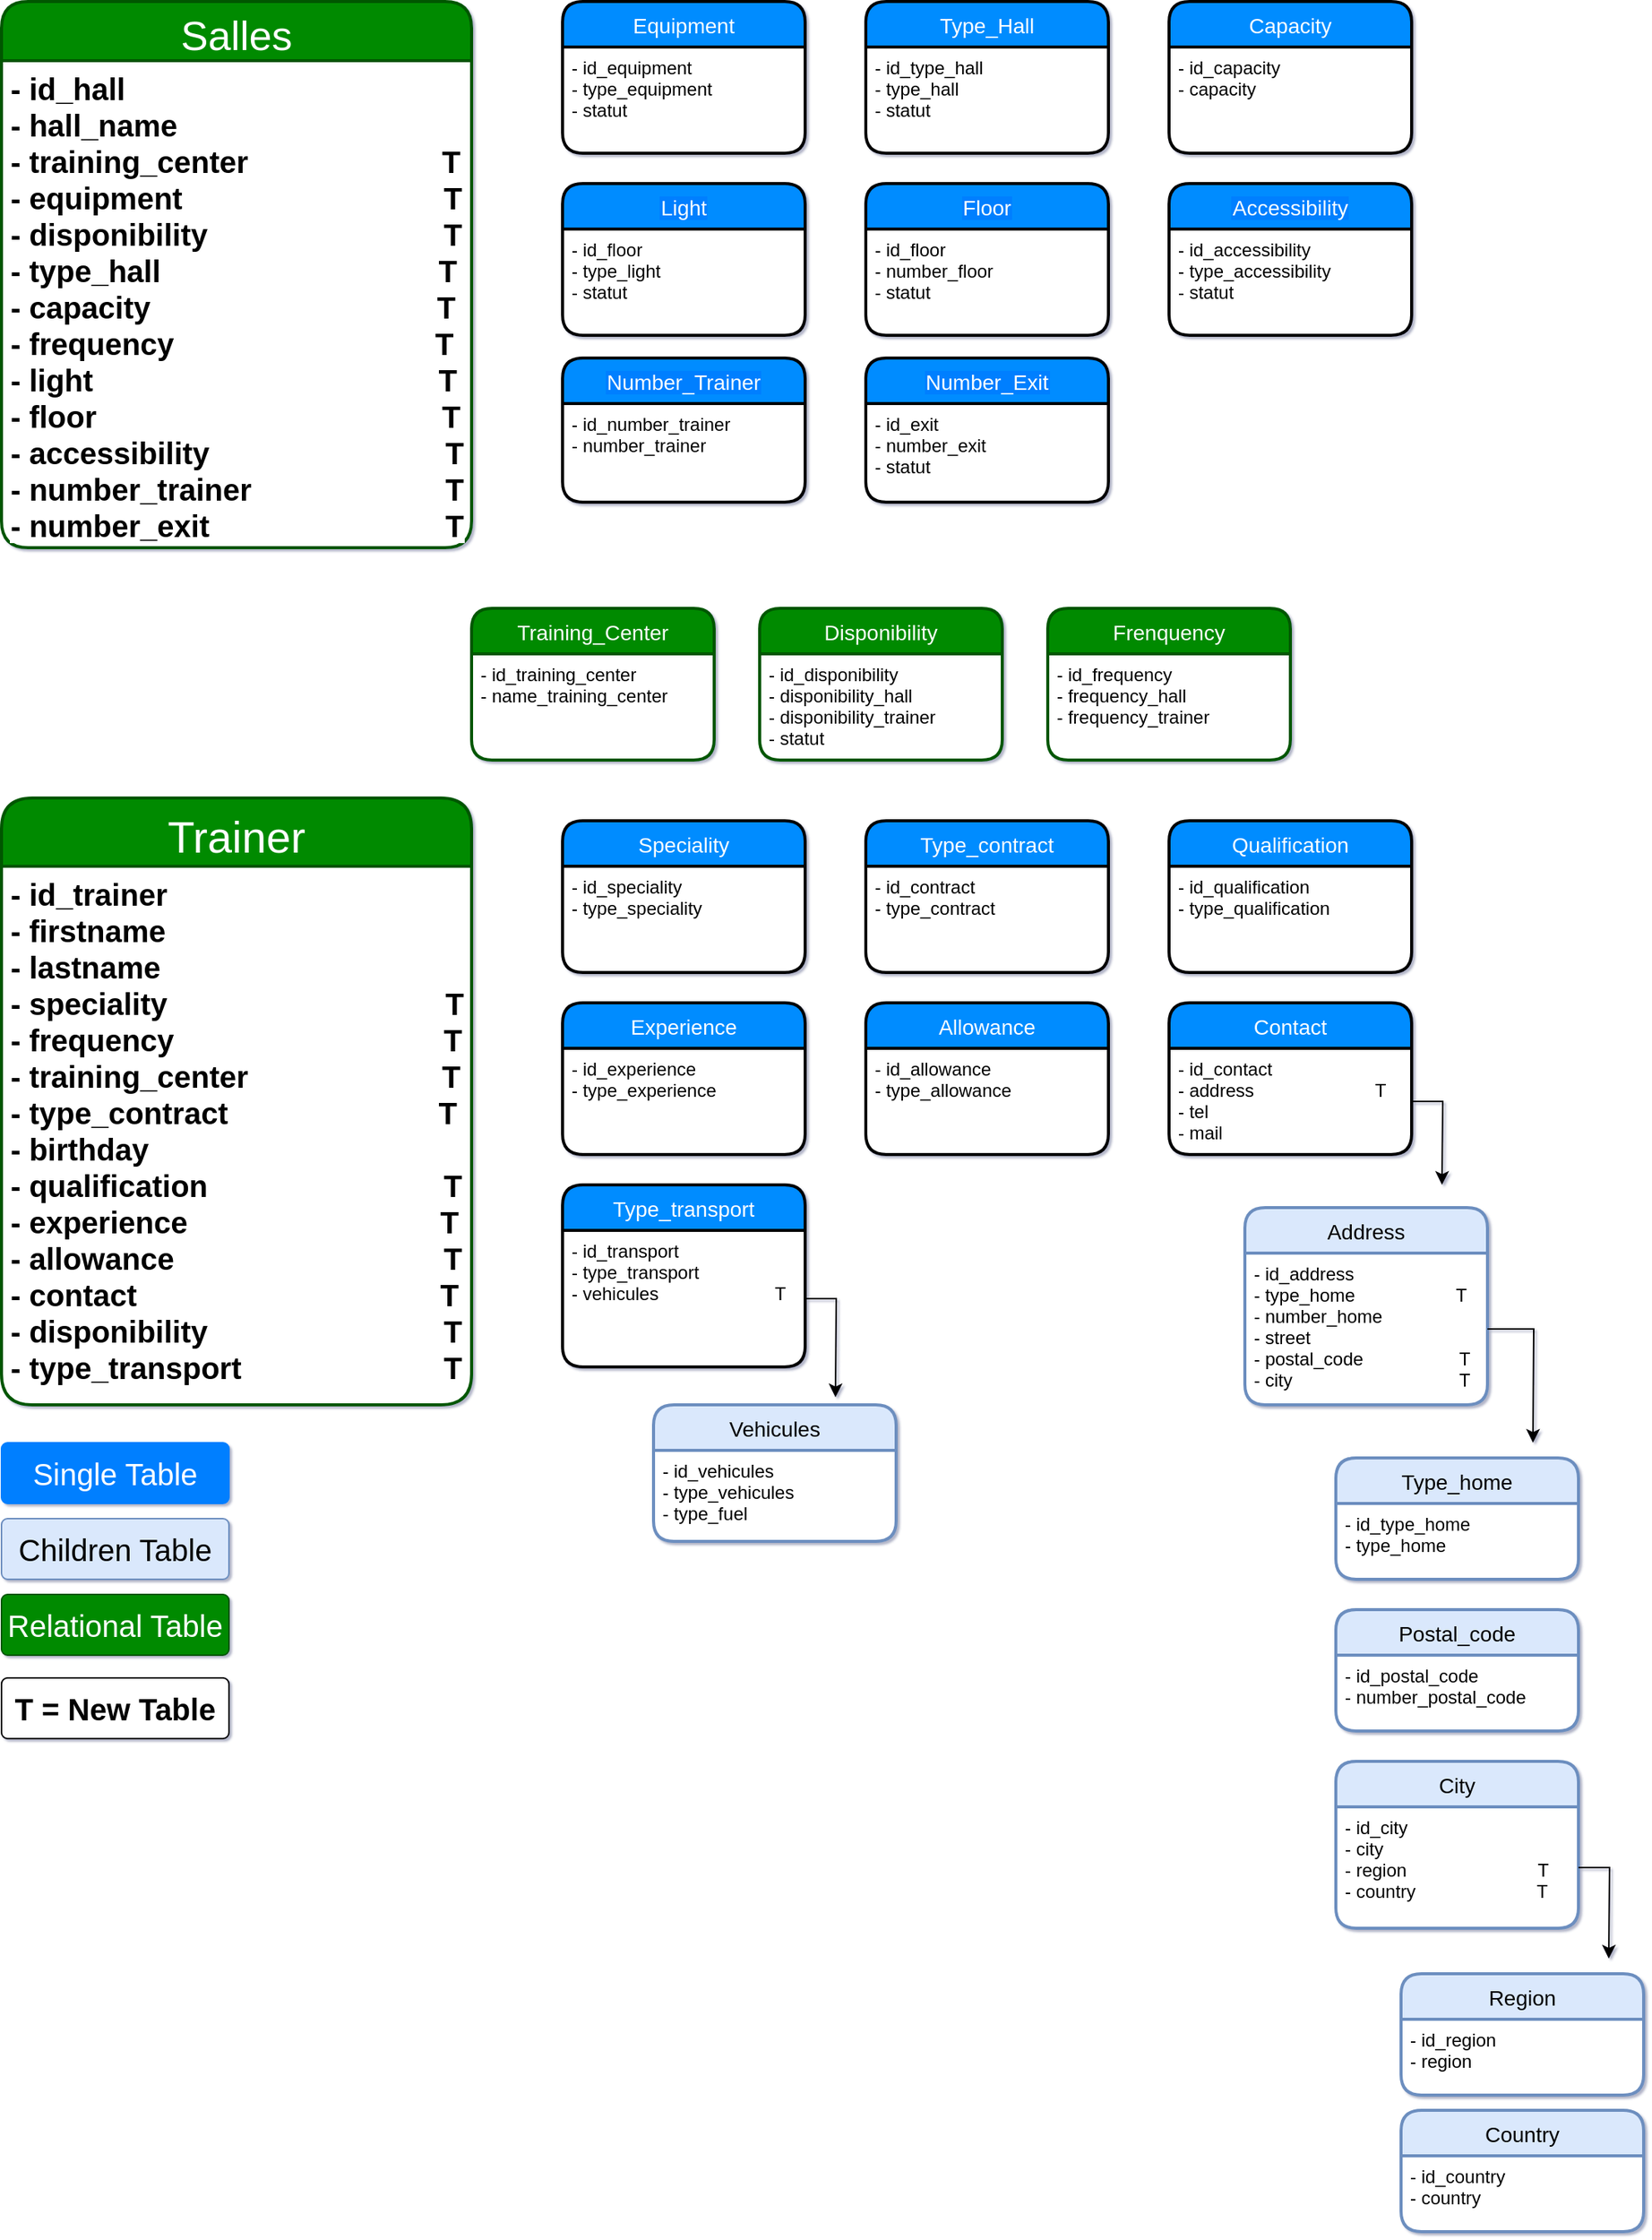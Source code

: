 <mxfile version="12.5.1" type="google"><diagram id="IBwILiJ7QfZoX7R4693a" name="Page-1"><mxGraphModel dx="2012" dy="662" grid="1" gridSize="10" guides="1" tooltips="1" connect="1" arrows="1" fold="1" page="1" pageScale="1" pageWidth="827" pageHeight="1169" background="none" math="0" shadow="1"><root><mxCell id="0"/><mxCell id="1" parent="0"/><mxCell id="YUIyGkc9Wq_9qxsCrZ6D-1" value="Salles" style="swimlane;childLayout=stackLayout;horizontal=1;startSize=39;horizontalStack=0;fillColor=#008a00;fontColor=#ffffff;rounded=1;fontSize=27;fontStyle=0;strokeWidth=2;resizeParent=0;resizeLast=1;shadow=0;dashed=0;align=center;strokeColor=#005700;swimlaneFillColor=#ffffff;" vertex="1" parent="1"><mxGeometry x="-590" y="20" width="310" height="360" as="geometry"><mxRectangle x="160" y="10" width="107" height="40" as="alternateBounds"/></mxGeometry></mxCell><mxCell id="YUIyGkc9Wq_9qxsCrZ6D-2" value="- id_hall&#10;- hall_name&#10;- training_center                       T&#10;- equipment                               T&#10;- disponibility                            T&#10;- type_hall                                 T&#10;- capacity                                  T &#10;- frequency                               T &#10;- light                                         T&#10;- floor                                         T&#10;- accessibility                            T&#10;- number_trainer                       T&#10;- number_exit                            T" style="align=left;strokeColor=none;fillColor=none;spacingLeft=4;fontSize=20;verticalAlign=top;resizable=0;rotatable=0;part=1;labelBackgroundColor=#ffffff;fontStyle=1" vertex="1" parent="YUIyGkc9Wq_9qxsCrZ6D-1"><mxGeometry y="39" width="310" height="321" as="geometry"/></mxCell><mxCell id="YUIyGkc9Wq_9qxsCrZ6D-6" value="Training_Center" style="swimlane;childLayout=stackLayout;horizontal=1;startSize=30;horizontalStack=0;fillColor=#008a00;fontColor=#ffffff;rounded=1;fontSize=14;fontStyle=0;strokeWidth=2;resizeParent=0;resizeLast=1;shadow=0;dashed=0;align=center;swimlaneFillColor=#ffffff;strokeColor=#005700;" vertex="1" parent="1"><mxGeometry x="-280" y="420" width="160" height="100" as="geometry"><mxRectangle x="30" y="520" width="130" height="30" as="alternateBounds"/></mxGeometry></mxCell><mxCell id="YUIyGkc9Wq_9qxsCrZ6D-7" value="- id_training_center&#10;- name_training_center&#10;" style="align=left;strokeColor=none;fillColor=none;spacingLeft=4;fontSize=12;verticalAlign=top;resizable=0;rotatable=0;part=1;" vertex="1" parent="YUIyGkc9Wq_9qxsCrZ6D-6"><mxGeometry y="30" width="160" height="70" as="geometry"/></mxCell><mxCell id="YUIyGkc9Wq_9qxsCrZ6D-13" value="Type_Hall" style="swimlane;childLayout=stackLayout;horizontal=1;startSize=30;horizontalStack=0;fillColor=#008cff;fontColor=#FFFFFF;rounded=1;fontSize=14;fontStyle=0;strokeWidth=2;resizeParent=0;resizeLast=1;shadow=0;dashed=0;align=center;swimlaneFillColor=#ffffff;" vertex="1" parent="1"><mxGeometry x="-20" y="20" width="160" height="100" as="geometry"><mxRectangle x="390" y="520" width="90" height="30" as="alternateBounds"/></mxGeometry></mxCell><mxCell id="YUIyGkc9Wq_9qxsCrZ6D-14" value="- id_type_hall&#10;- type_hall&#10;- statut                             " style="align=left;strokeColor=none;fillColor=none;spacingLeft=4;fontSize=12;verticalAlign=top;resizable=0;rotatable=0;part=1;" vertex="1" parent="YUIyGkc9Wq_9qxsCrZ6D-13"><mxGeometry y="30" width="160" height="70" as="geometry"/></mxCell><mxCell id="YUIyGkc9Wq_9qxsCrZ6D-16" value="Capacity" style="swimlane;childLayout=stackLayout;horizontal=1;startSize=30;horizontalStack=0;fillColor=#008cff;fontColor=#FFFFFF;rounded=1;fontSize=14;fontStyle=0;strokeWidth=2;resizeParent=0;resizeLast=1;shadow=0;dashed=0;align=center;swimlaneFillColor=#ffffff;" vertex="1" parent="1"><mxGeometry x="180" y="20" width="160" height="100" as="geometry"/></mxCell><mxCell id="YUIyGkc9Wq_9qxsCrZ6D-17" value="- id_capacity&#10;- capacity&#10;" style="align=left;strokeColor=none;fillColor=none;spacingLeft=4;fontSize=12;verticalAlign=top;resizable=0;rotatable=0;part=1;" vertex="1" parent="YUIyGkc9Wq_9qxsCrZ6D-16"><mxGeometry y="30" width="160" height="70" as="geometry"/></mxCell><mxCell id="YUIyGkc9Wq_9qxsCrZ6D-18" value="Frenquency" style="swimlane;childLayout=stackLayout;horizontal=1;startSize=30;horizontalStack=0;fillColor=#008a00;fontColor=#ffffff;rounded=1;fontSize=14;fontStyle=0;strokeWidth=2;resizeParent=0;resizeLast=1;shadow=0;dashed=0;align=center;swimlaneFillColor=#ffffff;strokeColor=#005700;" vertex="1" parent="1"><mxGeometry x="100" y="420" width="160" height="100" as="geometry"/></mxCell><mxCell id="YUIyGkc9Wq_9qxsCrZ6D-19" value="- id_frequency&#10;- frequency_hall&#10;- frequency_trainer" style="align=left;strokeColor=none;fillColor=none;spacingLeft=4;fontSize=12;verticalAlign=top;resizable=0;rotatable=0;part=1;" vertex="1" parent="YUIyGkc9Wq_9qxsCrZ6D-18"><mxGeometry y="30" width="160" height="70" as="geometry"/></mxCell><mxCell id="YUIyGkc9Wq_9qxsCrZ6D-20" value="Light" style="swimlane;childLayout=stackLayout;horizontal=1;startSize=30;horizontalStack=0;fillColor=#008cff;fontColor=#FFFFFF;rounded=1;fontSize=14;fontStyle=0;strokeWidth=2;resizeParent=0;resizeLast=1;shadow=0;dashed=0;align=center;labelBackgroundColor=#007FFF;swimlaneFillColor=#ffffff;" vertex="1" parent="1"><mxGeometry x="-220" y="140" width="160" height="100" as="geometry"/></mxCell><mxCell id="YUIyGkc9Wq_9qxsCrZ6D-21" value="- id_floor&#10;- type_light&#10;- statut                           " style="align=left;strokeColor=none;fillColor=none;spacingLeft=4;fontSize=12;verticalAlign=top;resizable=0;rotatable=0;part=1;" vertex="1" parent="YUIyGkc9Wq_9qxsCrZ6D-20"><mxGeometry y="30" width="160" height="70" as="geometry"/></mxCell><mxCell id="YUIyGkc9Wq_9qxsCrZ6D-23" value="Floor" style="swimlane;childLayout=stackLayout;horizontal=1;startSize=30;horizontalStack=0;fillColor=#008cff;fontColor=#FFFFFF;rounded=1;fontSize=14;fontStyle=0;strokeWidth=2;resizeParent=0;resizeLast=1;shadow=0;dashed=0;align=center;labelBackgroundColor=#007FFF;swimlaneFillColor=#ffffff;" vertex="1" parent="1"><mxGeometry x="-20" y="140" width="160" height="100" as="geometry"/></mxCell><mxCell id="YUIyGkc9Wq_9qxsCrZ6D-24" value="- id_floor&#10;- number_floor&#10;- statut                            " style="align=left;strokeColor=none;fillColor=none;spacingLeft=4;fontSize=12;verticalAlign=top;resizable=0;rotatable=0;part=1;" vertex="1" parent="YUIyGkc9Wq_9qxsCrZ6D-23"><mxGeometry y="30" width="160" height="70" as="geometry"/></mxCell><mxCell id="YUIyGkc9Wq_9qxsCrZ6D-25" value="Accessibility" style="swimlane;childLayout=stackLayout;horizontal=1;startSize=30;horizontalStack=0;fillColor=#008cff;fontColor=#FFFFFF;rounded=1;fontSize=14;fontStyle=0;strokeWidth=2;resizeParent=0;resizeLast=1;shadow=0;dashed=0;align=center;labelBackgroundColor=#007FFF;swimlaneFillColor=#ffffff;" vertex="1" parent="1"><mxGeometry x="180" y="140" width="160" height="100" as="geometry"/></mxCell><mxCell id="YUIyGkc9Wq_9qxsCrZ6D-26" value="- id_accessibility&#10;- type_accessibility&#10;- statut                             &#10;" style="align=left;strokeColor=none;fillColor=none;spacingLeft=4;fontSize=12;verticalAlign=top;resizable=0;rotatable=0;part=1;" vertex="1" parent="YUIyGkc9Wq_9qxsCrZ6D-25"><mxGeometry y="30" width="160" height="70" as="geometry"/></mxCell><mxCell id="YUIyGkc9Wq_9qxsCrZ6D-34" value="Trainer" style="swimlane;childLayout=stackLayout;horizontal=1;startSize=45;horizontalStack=0;fillColor=#008a00;fontColor=#ffffff;rounded=1;fontSize=29;fontStyle=0;strokeWidth=2;resizeParent=0;resizeLast=1;shadow=0;dashed=0;align=center;labelBackgroundColor=none;strokeColor=#005700;swimlaneFillColor=#ffffff;" vertex="1" parent="1"><mxGeometry x="-590" y="545" width="310" height="400" as="geometry"/></mxCell><mxCell id="YUIyGkc9Wq_9qxsCrZ6D-35" value="- id_trainer&#10;- firstname&#10;- lastname&#10;- speciality                                 T&#10;- frequency                                T&#10;- training_center                       T&#10;- type_contract                         T&#10;- birthday&#10;- qualification                            T&#10;- experience                              T&#10;- allowance                                T&#10;- contact                                    T&#10;- disponibility                            T&#10;- type_transport                        T&#10;" style="align=left;strokeColor=none;fillColor=none;spacingLeft=4;fontSize=20;verticalAlign=top;resizable=0;rotatable=0;part=1;fontStyle=1" vertex="1" parent="YUIyGkc9Wq_9qxsCrZ6D-34"><mxGeometry y="45" width="310" height="355" as="geometry"/></mxCell><mxCell id="YUIyGkc9Wq_9qxsCrZ6D-31" value="Number_Exit" style="swimlane;childLayout=stackLayout;horizontal=1;startSize=30;horizontalStack=0;fillColor=#008cff;fontColor=#FFFFFF;rounded=1;fontSize=14;fontStyle=0;strokeWidth=2;resizeParent=0;resizeLast=1;shadow=0;dashed=0;align=center;labelBackgroundColor=#007FFF;swimlaneFillColor=#ffffff;" vertex="1" parent="1"><mxGeometry x="-20" y="255" width="160" height="95" as="geometry"/></mxCell><mxCell id="YUIyGkc9Wq_9qxsCrZ6D-32" value="- id_exit&#10;- number_exit&#10;- statut                           " style="align=left;strokeColor=none;fillColor=none;spacingLeft=4;fontSize=12;verticalAlign=top;resizable=0;rotatable=0;part=1;" vertex="1" parent="YUIyGkc9Wq_9qxsCrZ6D-31"><mxGeometry y="30" width="160" height="65" as="geometry"/></mxCell><mxCell id="YUIyGkc9Wq_9qxsCrZ6D-29" value="Number_Trainer" style="swimlane;childLayout=stackLayout;horizontal=1;startSize=30;horizontalStack=0;fillColor=#008cff;fontColor=#FFFFFF;rounded=1;fontSize=14;fontStyle=0;strokeWidth=2;resizeParent=0;resizeLast=1;shadow=0;dashed=0;align=center;labelBackgroundColor=#007FFF;swimlaneFillColor=#ffffff;" vertex="1" parent="1"><mxGeometry x="-220" y="255" width="160" height="95" as="geometry"/></mxCell><mxCell id="YUIyGkc9Wq_9qxsCrZ6D-30" value="- id_number_trainer&#10;- number_trainer&#10;" style="align=left;strokeColor=none;fillColor=none;spacingLeft=4;fontSize=12;verticalAlign=top;resizable=0;rotatable=0;part=1;" vertex="1" parent="YUIyGkc9Wq_9qxsCrZ6D-29"><mxGeometry y="30" width="160" height="65" as="geometry"/></mxCell><mxCell id="YUIyGkc9Wq_9qxsCrZ6D-38" value="Disponibility" style="swimlane;childLayout=stackLayout;horizontal=1;startSize=30;horizontalStack=0;fillColor=#008a00;fontColor=#ffffff;rounded=1;fontSize=14;fontStyle=0;strokeWidth=2;resizeParent=0;resizeLast=1;shadow=0;dashed=0;align=center;labelBackgroundColor=none;swimlaneFillColor=#ffffff;strokeColor=#005700;" vertex="1" parent="1"><mxGeometry x="-90" y="420" width="160" height="100" as="geometry"/></mxCell><mxCell id="YUIyGkc9Wq_9qxsCrZ6D-39" value="- id_disponibility&#10;- disponibility_hall&#10;- disponibility_trainer&#10;- statut                            " style="align=left;strokeColor=none;fillColor=none;spacingLeft=4;fontSize=12;verticalAlign=top;resizable=0;rotatable=0;part=1;" vertex="1" parent="YUIyGkc9Wq_9qxsCrZ6D-38"><mxGeometry y="30" width="160" height="70" as="geometry"/></mxCell><mxCell id="YUIyGkc9Wq_9qxsCrZ6D-40" value="Speciality" style="swimlane;childLayout=stackLayout;horizontal=1;startSize=30;horizontalStack=0;fillColor=#008cff;fontColor=#FFFFFF;rounded=1;fontSize=14;fontStyle=0;strokeWidth=2;resizeParent=0;resizeLast=1;shadow=0;dashed=0;align=center;labelBackgroundColor=none;swimlaneFillColor=#ffffff;" vertex="1" parent="1"><mxGeometry x="-220" y="560" width="160" height="100" as="geometry"/></mxCell><mxCell id="YUIyGkc9Wq_9qxsCrZ6D-41" value="- id_speciality&#10;- type_speciality&#10;" style="align=left;strokeColor=none;fillColor=none;spacingLeft=4;fontSize=12;verticalAlign=top;resizable=0;rotatable=0;part=1;" vertex="1" parent="YUIyGkc9Wq_9qxsCrZ6D-40"><mxGeometry y="30" width="160" height="70" as="geometry"/></mxCell><mxCell id="YUIyGkc9Wq_9qxsCrZ6D-44" value="Type_contract" style="swimlane;childLayout=stackLayout;horizontal=1;startSize=30;horizontalStack=0;fillColor=#008cff;fontColor=#FFFFFF;rounded=1;fontSize=14;fontStyle=0;strokeWidth=2;resizeParent=0;resizeLast=1;shadow=0;dashed=0;align=center;labelBackgroundColor=none;swimlaneFillColor=#ffffff;" vertex="1" parent="1"><mxGeometry x="-20" y="560" width="160" height="100" as="geometry"/></mxCell><mxCell id="YUIyGkc9Wq_9qxsCrZ6D-45" value="- id_contract&#10;- type_contract&#10;" style="align=left;strokeColor=none;fillColor=none;spacingLeft=4;fontSize=12;verticalAlign=top;resizable=0;rotatable=0;part=1;" vertex="1" parent="YUIyGkc9Wq_9qxsCrZ6D-44"><mxGeometry y="30" width="160" height="70" as="geometry"/></mxCell><mxCell id="YUIyGkc9Wq_9qxsCrZ6D-47" value="Single Table" style="rounded=1;arcSize=10;whiteSpace=wrap;html=1;align=center;labelBackgroundColor=none;strokeColor=#007FFF;fillColor=#007FFF;gradientColor=none;fontSize=20;fontColor=#FFFFFF;" vertex="1" parent="1"><mxGeometry x="-590" y="970" width="150" height="40" as="geometry"/></mxCell><mxCell id="YUIyGkc9Wq_9qxsCrZ6D-48" value="Relational Table" style="rounded=1;arcSize=10;whiteSpace=wrap;html=1;align=center;labelBackgroundColor=none;strokeColor=#005700;fillColor=#008a00;fontSize=20;fontColor=#ffffff;" vertex="1" parent="1"><mxGeometry x="-590" y="1070" width="150" height="40" as="geometry"/></mxCell><mxCell id="YUIyGkc9Wq_9qxsCrZ6D-49" value="Qualification" style="swimlane;childLayout=stackLayout;horizontal=1;startSize=30;horizontalStack=0;fillColor=#008cff;fontColor=#FFFFFF;rounded=1;fontSize=14;fontStyle=0;strokeWidth=2;resizeParent=0;resizeLast=1;shadow=0;dashed=0;align=center;labelBackgroundColor=none;swimlaneFillColor=#ffffff;" vertex="1" parent="1"><mxGeometry x="180" y="560" width="160" height="100" as="geometry"/></mxCell><mxCell id="YUIyGkc9Wq_9qxsCrZ6D-50" value="- id_qualification&#10;- type_qualification&#10;" style="align=left;strokeColor=none;fillColor=none;spacingLeft=4;fontSize=12;verticalAlign=top;resizable=0;rotatable=0;part=1;" vertex="1" parent="YUIyGkc9Wq_9qxsCrZ6D-49"><mxGeometry y="30" width="160" height="70" as="geometry"/></mxCell><mxCell id="YUIyGkc9Wq_9qxsCrZ6D-53" value="&lt;font color=&quot;#000000&quot;&gt;&lt;b&gt;T = New Table&lt;/b&gt;&lt;/font&gt;" style="rounded=1;arcSize=10;whiteSpace=wrap;html=1;align=center;labelBackgroundColor=none;strokeColor=#000000;fillColor=#FFFFFF;gradientColor=none;fontSize=20;fontColor=#FFFFFF;" vertex="1" parent="1"><mxGeometry x="-590" y="1125" width="150" height="40" as="geometry"/></mxCell><mxCell id="YUIyGkc9Wq_9qxsCrZ6D-11" value="Equipment" style="swimlane;childLayout=stackLayout;horizontal=1;startSize=30;horizontalStack=0;fillColor=#008cff;fontColor=#FFFFFF;rounded=1;fontSize=14;fontStyle=0;strokeWidth=2;resizeParent=0;resizeLast=1;shadow=0;dashed=0;align=center;swimlaneFillColor=#ffffff;" vertex="1" parent="1"><mxGeometry x="-220" y="20" width="160" height="100" as="geometry"><mxRectangle x="210" y="520" width="100" height="30" as="alternateBounds"/></mxGeometry></mxCell><mxCell id="YUIyGkc9Wq_9qxsCrZ6D-12" value="- id_equipment&#10;- type_equipment&#10;- statut                            &#10;" style="align=left;strokeColor=none;fillColor=none;spacingLeft=4;fontSize=12;verticalAlign=top;resizable=0;rotatable=0;part=1;" vertex="1" parent="YUIyGkc9Wq_9qxsCrZ6D-11"><mxGeometry y="30" width="160" height="70" as="geometry"/></mxCell><mxCell id="YUIyGkc9Wq_9qxsCrZ6D-81" value="Children Table" style="rounded=1;arcSize=10;whiteSpace=wrap;html=1;align=center;labelBackgroundColor=none;strokeColor=#6c8ebf;fillColor=#dae8fc;fontSize=20;" vertex="1" parent="1"><mxGeometry x="-590" y="1020" width="150" height="40" as="geometry"/></mxCell><mxCell id="YUIyGkc9Wq_9qxsCrZ6D-74" value="Vehicules" style="swimlane;childLayout=stackLayout;horizontal=1;startSize=30;horizontalStack=0;fillColor=#dae8fc;rounded=1;fontSize=14;fontStyle=0;strokeWidth=2;resizeParent=0;resizeLast=1;shadow=0;dashed=0;align=center;labelBackgroundColor=none;strokeColor=#6c8ebf;swimlaneFillColor=#ffffff;" vertex="1" parent="1"><mxGeometry x="-160" y="945" width="160" height="90" as="geometry"/></mxCell><mxCell id="YUIyGkc9Wq_9qxsCrZ6D-75" value="- id_vehicules&#10;- type_vehicules&#10;- type_fuel" style="align=left;strokeColor=none;fillColor=none;spacingLeft=4;fontSize=12;verticalAlign=top;resizable=0;rotatable=0;part=1;" vertex="1" parent="YUIyGkc9Wq_9qxsCrZ6D-74"><mxGeometry y="30" width="160" height="60" as="geometry"/></mxCell><mxCell id="YUIyGkc9Wq_9qxsCrZ6D-54" value="Allowance" style="swimlane;childLayout=stackLayout;horizontal=1;startSize=30;horizontalStack=0;fillColor=#008cff;fontColor=#FFFFFF;rounded=1;fontSize=14;fontStyle=0;strokeWidth=2;resizeParent=0;resizeLast=1;shadow=0;dashed=0;align=center;labelBackgroundColor=none;swimlaneFillColor=#ffffff;" vertex="1" parent="1"><mxGeometry x="-20" y="680" width="160" height="100" as="geometry"/></mxCell><mxCell id="YUIyGkc9Wq_9qxsCrZ6D-55" value="- id_allowance&#10;- type_allowance" style="align=left;strokeColor=none;fillColor=none;spacingLeft=4;fontSize=12;verticalAlign=top;resizable=0;rotatable=0;part=1;" vertex="1" parent="YUIyGkc9Wq_9qxsCrZ6D-54"><mxGeometry y="30" width="160" height="70" as="geometry"/></mxCell><mxCell id="YUIyGkc9Wq_9qxsCrZ6D-60" value="Address" style="swimlane;childLayout=stackLayout;horizontal=1;startSize=30;horizontalStack=0;fillColor=#dae8fc;rounded=1;fontSize=14;fontStyle=0;strokeWidth=2;resizeParent=0;resizeLast=1;shadow=0;dashed=0;align=center;labelBackgroundColor=none;swimlaneFillColor=#ffffff;strokeColor=#6c8ebf;" vertex="1" parent="1"><mxGeometry x="230" y="815" width="160" height="130" as="geometry"/></mxCell><mxCell id="YUIyGkc9Wq_9qxsCrZ6D-61" value="- id_address&#10;- type_home                    T&#10;- number_home&#10;- street&#10;- postal_code                   T&#10;- city                                 T&#10;" style="align=left;strokeColor=none;fillColor=none;spacingLeft=4;fontSize=12;verticalAlign=top;resizable=0;rotatable=0;part=1;" vertex="1" parent="YUIyGkc9Wq_9qxsCrZ6D-60"><mxGeometry y="30" width="160" height="100" as="geometry"/></mxCell><mxCell id="YUIyGkc9Wq_9qxsCrZ6D-56" value="Contact" style="swimlane;childLayout=stackLayout;horizontal=1;startSize=30;horizontalStack=0;fillColor=#008cff;fontColor=#FFFFFF;rounded=1;fontSize=14;fontStyle=0;strokeWidth=2;resizeParent=0;resizeLast=1;shadow=0;dashed=0;align=center;labelBackgroundColor=none;swimlaneFillColor=#ffffff;" vertex="1" parent="1"><mxGeometry x="180" y="680" width="160" height="100" as="geometry"/></mxCell><mxCell id="YUIyGkc9Wq_9qxsCrZ6D-57" value="- id_contact&#10;- address                        T&#10;- tel&#10;- mail" style="align=left;strokeColor=none;fillColor=none;spacingLeft=4;fontSize=12;verticalAlign=top;resizable=0;rotatable=0;part=1;" vertex="1" parent="YUIyGkc9Wq_9qxsCrZ6D-56"><mxGeometry y="30" width="160" height="70" as="geometry"/></mxCell><mxCell id="YUIyGkc9Wq_9qxsCrZ6D-51" value="Experience" style="swimlane;childLayout=stackLayout;horizontal=1;startSize=30;horizontalStack=0;fillColor=#008cff;fontColor=#FFFFFF;rounded=1;fontSize=14;fontStyle=0;strokeWidth=2;resizeParent=0;resizeLast=1;shadow=0;dashed=0;align=center;labelBackgroundColor=none;swimlaneFillColor=#ffffff;" vertex="1" parent="1"><mxGeometry x="-220" y="680" width="160" height="100" as="geometry"/></mxCell><mxCell id="YUIyGkc9Wq_9qxsCrZ6D-52" value="- id_experience&#10;- type_experience&#10;" style="align=left;strokeColor=none;fillColor=none;spacingLeft=4;fontSize=12;verticalAlign=top;resizable=0;rotatable=0;part=1;" vertex="1" parent="YUIyGkc9Wq_9qxsCrZ6D-51"><mxGeometry y="30" width="160" height="70" as="geometry"/></mxCell><mxCell id="YUIyGkc9Wq_9qxsCrZ6D-58" value="Type_transport" style="swimlane;childLayout=stackLayout;horizontal=1;startSize=30;horizontalStack=0;fillColor=#008cff;fontColor=#FFFFFF;rounded=1;fontSize=14;fontStyle=0;strokeWidth=2;resizeParent=0;resizeLast=1;shadow=0;dashed=0;align=center;labelBackgroundColor=none;swimlaneFillColor=#ffffff;" vertex="1" parent="1"><mxGeometry x="-220" y="800" width="160" height="120" as="geometry"/></mxCell><mxCell id="YUIyGkc9Wq_9qxsCrZ6D-59" value="- id_transport&#10;- type_transport&#10;- vehicules                       T" style="align=left;strokeColor=none;fillColor=none;spacingLeft=4;fontSize=12;verticalAlign=top;resizable=0;rotatable=0;part=1;" vertex="1" parent="YUIyGkc9Wq_9qxsCrZ6D-58"><mxGeometry y="30" width="160" height="90" as="geometry"/></mxCell><mxCell id="YUIyGkc9Wq_9qxsCrZ6D-89" style="edgeStyle=orthogonalEdgeStyle;rounded=0;orthogonalLoop=1;jettySize=auto;html=1;fontSize=20;fontColor=#FFFFFF;" edge="1" parent="1" source="YUIyGkc9Wq_9qxsCrZ6D-59"><mxGeometry relative="1" as="geometry"><mxPoint x="-40" y="940" as="targetPoint"/></mxGeometry></mxCell><mxCell id="YUIyGkc9Wq_9qxsCrZ6D-71" value="Country" style="swimlane;childLayout=stackLayout;horizontal=1;startSize=30;horizontalStack=0;fillColor=#dae8fc;rounded=1;fontSize=14;fontStyle=0;strokeWidth=2;resizeParent=0;resizeLast=1;shadow=0;dashed=0;align=center;labelBackgroundColor=none;strokeColor=#6c8ebf;swimlaneFillColor=#ffffff;" vertex="1" parent="1"><mxGeometry x="333" y="1410" width="160" height="80" as="geometry"/></mxCell><mxCell id="YUIyGkc9Wq_9qxsCrZ6D-72" value="- id_country&#10;- country" style="align=left;strokeColor=none;fillColor=none;spacingLeft=4;fontSize=12;verticalAlign=top;resizable=0;rotatable=0;part=1;" vertex="1" parent="YUIyGkc9Wq_9qxsCrZ6D-71"><mxGeometry y="30" width="160" height="50" as="geometry"/></mxCell><mxCell id="YUIyGkc9Wq_9qxsCrZ6D-69" value="Region" style="swimlane;childLayout=stackLayout;horizontal=1;startSize=30;horizontalStack=0;fillColor=#dae8fc;rounded=1;fontSize=14;fontStyle=0;strokeWidth=2;resizeParent=0;resizeLast=1;shadow=0;dashed=0;align=center;labelBackgroundColor=none;strokeColor=#6c8ebf;swimlaneFillColor=#ffffff;" vertex="1" parent="1"><mxGeometry x="333" y="1320" width="160" height="80" as="geometry"/></mxCell><mxCell id="YUIyGkc9Wq_9qxsCrZ6D-70" value="- id_region&#10;- region" style="align=left;strokeColor=none;fillColor=none;spacingLeft=4;fontSize=12;verticalAlign=top;resizable=0;rotatable=0;part=1;" vertex="1" parent="YUIyGkc9Wq_9qxsCrZ6D-69"><mxGeometry y="30" width="160" height="50" as="geometry"/></mxCell><mxCell id="YUIyGkc9Wq_9qxsCrZ6D-66" value="City" style="swimlane;childLayout=stackLayout;horizontal=1;startSize=30;horizontalStack=0;fillColor=#dae8fc;rounded=1;fontSize=14;fontStyle=0;strokeWidth=2;resizeParent=0;resizeLast=1;shadow=0;dashed=0;align=center;labelBackgroundColor=none;strokeColor=#6c8ebf;swimlaneFillColor=#ffffff;" vertex="1" parent="1"><mxGeometry x="290" y="1180" width="160" height="110" as="geometry"/></mxCell><mxCell id="YUIyGkc9Wq_9qxsCrZ6D-67" value="- id_city&#10;- city&#10;- region                          T&#10;- country                        T&#10;" style="align=left;strokeColor=none;fillColor=none;spacingLeft=4;fontSize=12;verticalAlign=top;resizable=0;rotatable=0;part=1;" vertex="1" parent="YUIyGkc9Wq_9qxsCrZ6D-66"><mxGeometry y="30" width="160" height="80" as="geometry"/></mxCell><mxCell id="YUIyGkc9Wq_9qxsCrZ6D-64" value="Postal_code" style="swimlane;childLayout=stackLayout;horizontal=1;startSize=30;horizontalStack=0;fillColor=#dae8fc;rounded=1;fontSize=14;fontStyle=0;strokeWidth=2;resizeParent=0;resizeLast=1;shadow=0;dashed=0;align=center;labelBackgroundColor=none;strokeColor=#6c8ebf;swimlaneFillColor=#ffffff;" vertex="1" parent="1"><mxGeometry x="290" y="1080" width="160" height="80" as="geometry"/></mxCell><mxCell id="YUIyGkc9Wq_9qxsCrZ6D-65" value="- id_postal_code&#10;- number_postal_code&#10;" style="align=left;strokeColor=none;fillColor=none;spacingLeft=4;fontSize=12;verticalAlign=top;resizable=0;rotatable=0;part=1;" vertex="1" parent="YUIyGkc9Wq_9qxsCrZ6D-64"><mxGeometry y="30" width="160" height="50" as="geometry"/></mxCell><mxCell id="YUIyGkc9Wq_9qxsCrZ6D-62" value="Type_home" style="swimlane;childLayout=stackLayout;horizontal=1;startSize=30;horizontalStack=0;fillColor=#dae8fc;rounded=1;fontSize=14;fontStyle=0;strokeWidth=2;resizeParent=0;resizeLast=1;shadow=0;dashed=0;align=center;labelBackgroundColor=none;strokeColor=#6c8ebf;swimlaneFillColor=#ffffff;" vertex="1" parent="1"><mxGeometry x="290" y="980" width="160" height="80" as="geometry"/></mxCell><mxCell id="YUIyGkc9Wq_9qxsCrZ6D-63" value="- id_type_home&#10;- type_home&#10;" style="align=left;strokeColor=none;fillColor=none;spacingLeft=4;fontSize=12;verticalAlign=top;resizable=0;rotatable=0;part=1;" vertex="1" parent="YUIyGkc9Wq_9qxsCrZ6D-62"><mxGeometry y="30" width="160" height="50" as="geometry"/></mxCell><mxCell id="YUIyGkc9Wq_9qxsCrZ6D-90" style="edgeStyle=orthogonalEdgeStyle;rounded=0;orthogonalLoop=1;jettySize=auto;html=1;fontSize=20;fontColor=#FFFFFF;" edge="1" parent="1" source="YUIyGkc9Wq_9qxsCrZ6D-57"><mxGeometry relative="1" as="geometry"><mxPoint x="360" y="800" as="targetPoint"/></mxGeometry></mxCell><mxCell id="YUIyGkc9Wq_9qxsCrZ6D-93" style="edgeStyle=orthogonalEdgeStyle;rounded=0;orthogonalLoop=1;jettySize=auto;html=1;fontSize=20;fontColor=#FFFFFF;" edge="1" parent="1" source="YUIyGkc9Wq_9qxsCrZ6D-61"><mxGeometry relative="1" as="geometry"><mxPoint x="420" y="970" as="targetPoint"/></mxGeometry></mxCell><mxCell id="YUIyGkc9Wq_9qxsCrZ6D-94" style="edgeStyle=orthogonalEdgeStyle;rounded=0;orthogonalLoop=1;jettySize=auto;html=1;fontSize=20;fontColor=#FFFFFF;" edge="1" parent="1" source="YUIyGkc9Wq_9qxsCrZ6D-67"><mxGeometry relative="1" as="geometry"><mxPoint x="470" y="1310" as="targetPoint"/></mxGeometry></mxCell></root></mxGraphModel></diagram></mxfile>